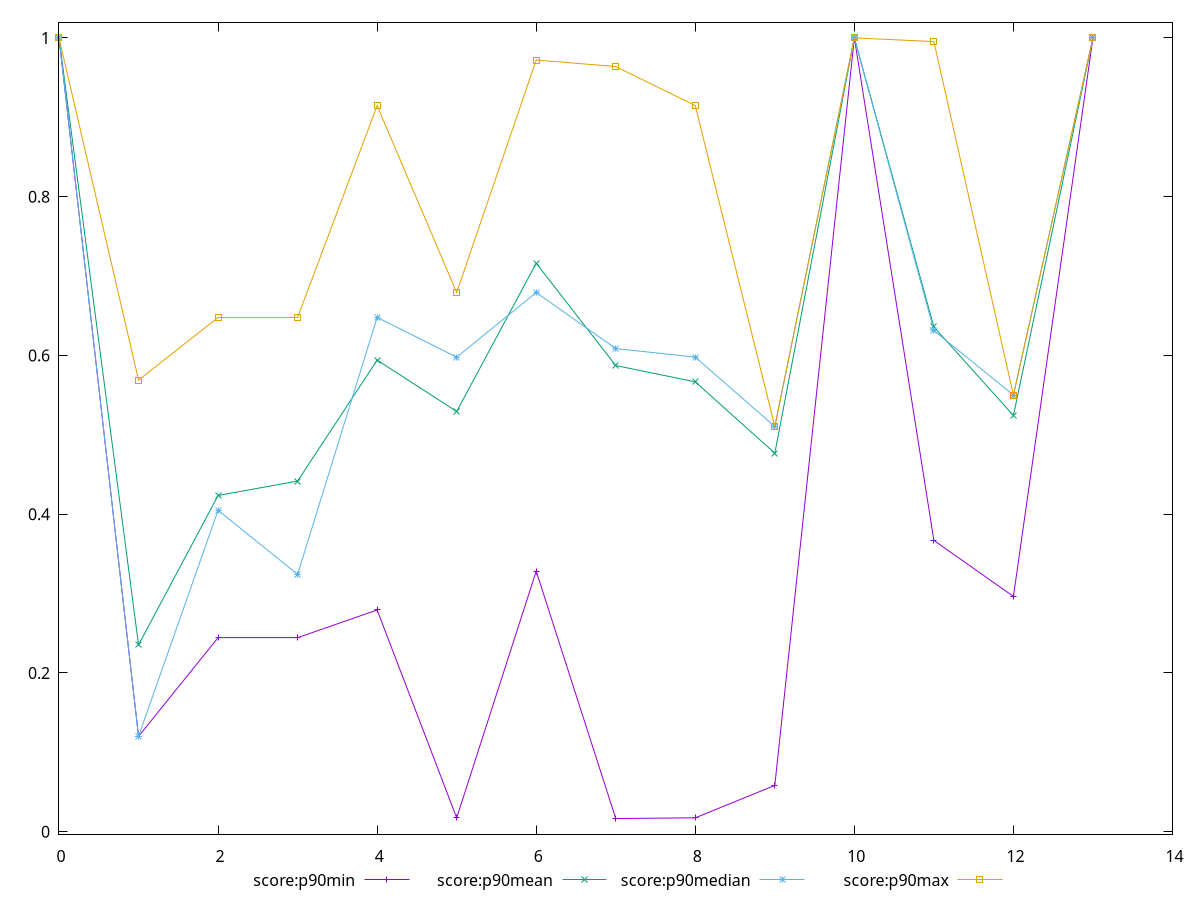 reset
set terminal svg size 640, 520 enhanced background rgb 'white'
set output "reprap/cumulative-layout-shift/progression/score.svg"

$scoreP90Min <<EOF
0 1
1 0.12011090399475044
2 0.24444197763032915
3 0.24447509805739986
4 0.27931295209719315
5 0.017481246450500643
6 0.3282051435542629
7 0.01659363310226647
8 0.017481246450500643
9 0.05836683666802267
10 1
11 0.36692102630185863
12 0.2963432211283839
13 1
EOF

$scoreP90Mean <<EOF
0 1
1 0.2353271482195068
2 0.42357831826130926
3 0.4417426548621001
4 0.5940545152710078
5 0.5293990710160578
6 0.716127984990041
7 0.5872011945881912
8 0.5666697271095641
9 0.47677747895674655
10 1
11 0.6358683376313338
12 0.5242311823503888
13 1
EOF

$scoreP90Median <<EOF
0 1
1 0.12012538774702203
2 0.4048932826084083
3 0.32415536053103766
4 0.6478936866255779
5 0.5978316776798642
6 0.6792219852973744
7 0.6085969600017687
8 0.5978316776798642
9 0.5104268062017119
10 1
11 0.6313938914065288
12 0.5499689372766312
13 1
EOF

$scoreP90Max <<EOF
0 1
1 0.5689518661631368
2 0.6478194912354696
3 0.6478262898091901
4 0.9146517814122077
5 0.6792219852973744
6 0.9721147685558164
7 0.9638914552234408
8 0.9146517814122077
9 0.5104268062017119
10 1
11 0.9953476174851198
12 0.5499689372766312
13 1
EOF

set key outside below
set yrange [-0.003074494235688202:1.0196681273379546]

plot \
  $scoreP90Min title "score:p90min" with linespoints, \
  $scoreP90Mean title "score:p90mean" with linespoints, \
  $scoreP90Median title "score:p90median" with linespoints, \
  $scoreP90Max title "score:p90max" with linespoints, \


reset